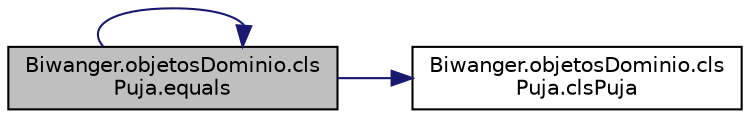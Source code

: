 digraph "Biwanger.objetosDominio.clsPuja.equals"
{
 // LATEX_PDF_SIZE
  edge [fontname="Helvetica",fontsize="10",labelfontname="Helvetica",labelfontsize="10"];
  node [fontname="Helvetica",fontsize="10",shape=record];
  rankdir="LR";
  Node1 [label="Biwanger.objetosDominio.cls\lPuja.equals",height=0.2,width=0.4,color="black", fillcolor="grey75", style="filled", fontcolor="black",tooltip=" "];
  Node1 -> Node2 [color="midnightblue",fontsize="10",style="solid",fontname="Helvetica"];
  Node2 [label="Biwanger.objetosDominio.cls\lPuja.clsPuja",height=0.2,width=0.4,color="black", fillcolor="white", style="filled",URL="$class_biwanger_1_1objetos_dominio_1_1cls_puja.html#aaae8bdcd9f771140734e750fef98d291",tooltip=" "];
  Node1 -> Node1 [color="midnightblue",fontsize="10",style="solid",fontname="Helvetica"];
}

